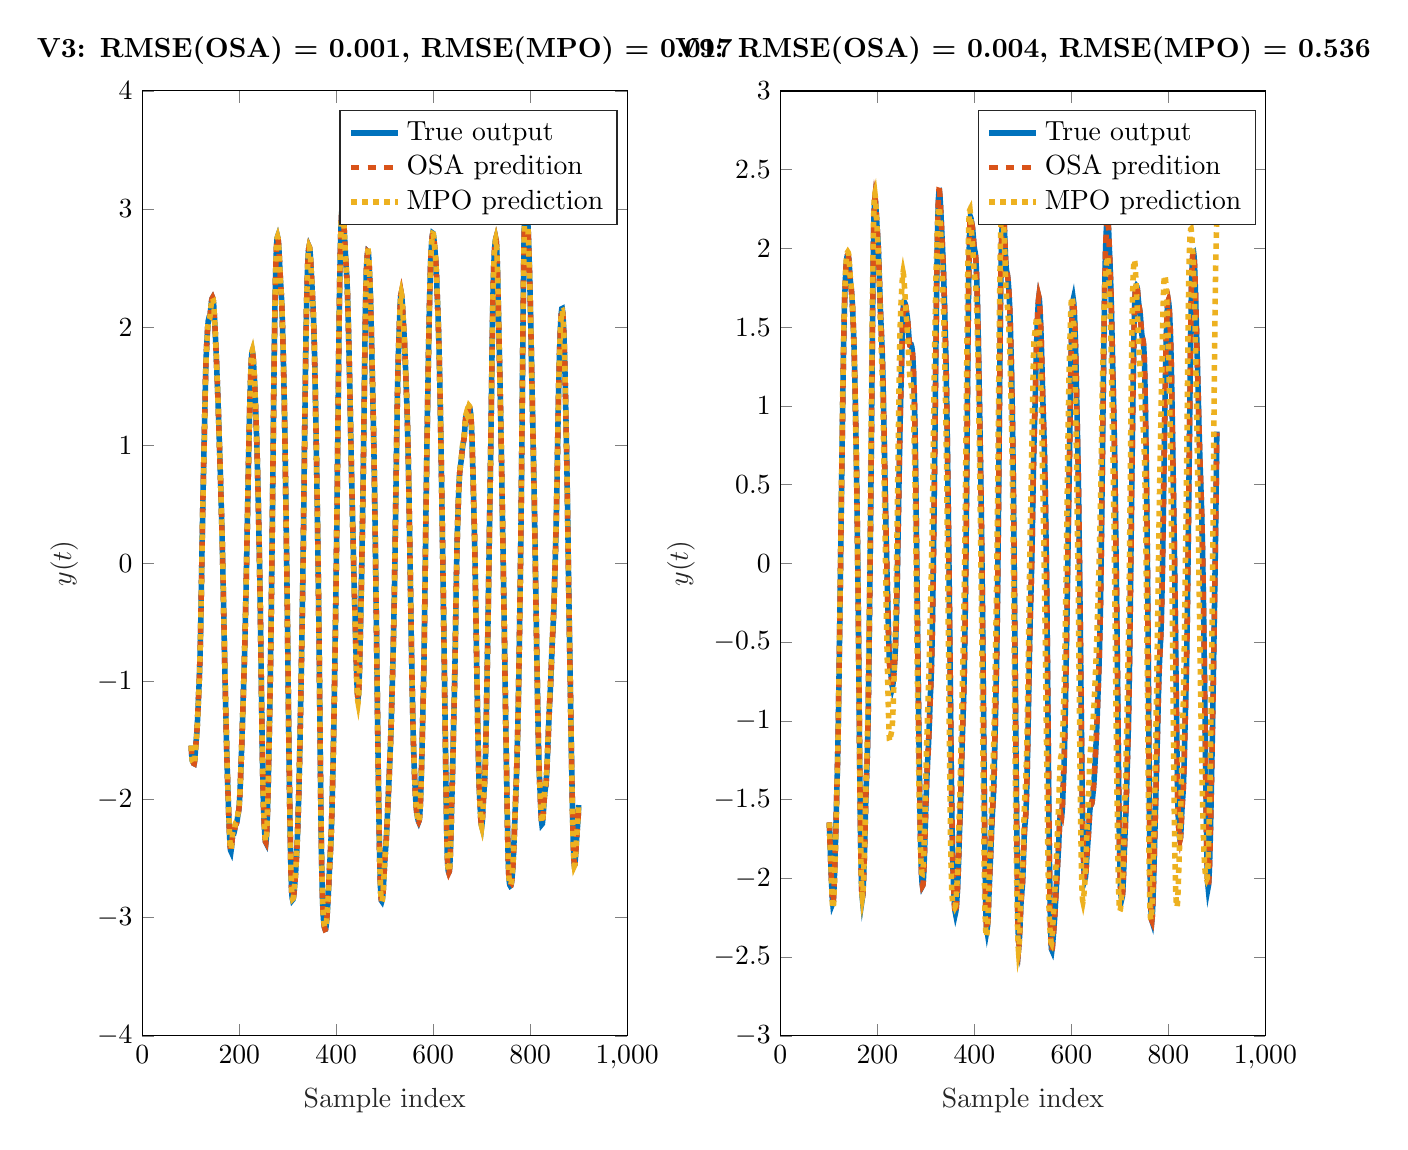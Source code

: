 % This file was created by matlab2tikz.
%
\definecolor{mycolor1}{rgb}{0.0,0.447,0.741}%
\definecolor{mycolor2}{rgb}{0.85,0.325,0.098}%
\definecolor{mycolor3}{rgb}{0.929,0.694,0.125}%
%
\begin{tikzpicture}

\begin{axis}[%
width=6.159cm,
height=12cm,
at={(0cm,0cm)},
scale only axis,
xmin=0,
xmax=1000,
xlabel style={font=\color{white!15!black}},
xlabel={Sample index},
ymin=-4,
ymax=4,
ylabel style={font=\color{white!15!black}},
ylabel={$y(t)$},
axis background/.style={fill=white},
title style={font=\bfseries},
title={V3: RMSE(OSA) = 0.001, RMSE(MPO) = 0.017},
legend style={legend cell align=left, align=left, draw=white!15!black}
]
\addplot [color=mycolor1, line width=2.0pt]
  table[row sep=crcr]{%
101	-1.543\\
102	-1.626\\
103	-1.668\\
104	-1.679\\
105	-1.684\\
106	-1.694\\
107	-1.696\\
108	-1.674\\
109	-1.624\\
110	-1.563\\
111	-1.51\\
112	-1.462\\
113	-1.404\\
114	-1.324\\
117	-1.039\\
118	-0.934\\
119	-0.798\\
120	-0.625\\
121	-0.419\\
122	-0.186\\
123	0.059\\
124	0.3\\
125	0.52\\
126	0.711\\
127	0.891\\
128	1.082\\
129	1.288\\
130	1.489\\
131	1.654\\
132	1.773\\
133	1.856\\
134	1.932\\
135	2.002\\
136	2.053\\
137	2.07\\
138	2.068\\
139	2.075\\
140	2.104\\
142	2.194\\
143	2.224\\
144	2.242\\
145	2.249\\
146	2.239\\
147	2.205\\
148	2.146\\
149	2.073\\
150	1.995\\
151	1.912\\
152	1.819\\
153	1.718\\
156	1.399\\
157	1.28\\
158	1.152\\
161	0.759\\
162	0.622\\
163	0.476\\
164	0.323\\
165	0.163\\
166	-0.013\\
167	-0.209\\
169	-0.631\\
170	-0.832\\
171	-1.022\\
172	-1.208\\
173	-1.389\\
174	-1.56\\
175	-1.714\\
176	-1.847\\
177	-1.97\\
178	-2.088\\
179	-2.201\\
180	-2.302\\
181	-2.381\\
182	-2.429\\
183	-2.438\\
184	-2.408\\
185	-2.356\\
186	-2.308\\
187	-2.284\\
189	-2.284\\
190	-2.269\\
191	-2.241\\
192	-2.217\\
193	-2.207\\
194	-2.203\\
195	-2.191\\
196	-2.168\\
197	-2.139\\
199	-2.089\\
200	-2.048\\
201	-1.98\\
202	-1.887\\
203	-1.782\\
204	-1.672\\
205	-1.556\\
206	-1.43\\
210	-0.904\\
211	-0.759\\
212	-0.595\\
213	-0.412\\
214	-0.217\\
215	-0.016\\
216	0.192\\
217	0.406\\
219	0.841\\
220	1.044\\
221	1.224\\
222	1.381\\
223	1.516\\
224	1.634\\
225	1.726\\
226	1.781\\
227	1.794\\
228	1.771\\
229	1.722\\
230	1.661\\
231	1.589\\
232	1.499\\
233	1.395\\
234	1.282\\
235	1.166\\
236	1.044\\
237	0.904\\
238	0.743\\
239	0.566\\
240	0.378\\
241	0.177\\
242	-0.043\\
243	-0.289\\
244	-0.563\\
245	-0.858\\
246	-1.16\\
247	-1.449\\
248	-1.703\\
249	-1.908\\
250	-2.062\\
251	-2.169\\
252	-2.249\\
253	-2.314\\
254	-2.356\\
255	-2.364\\
256	-2.324\\
257	-2.245\\
258	-2.134\\
259	-1.99\\
260	-1.819\\
261	-1.628\\
262	-1.423\\
263	-1.207\\
264	-0.974\\
265	-0.711\\
266	-0.413\\
267	-0.085\\
268	0.267\\
269	0.636\\
270	1.014\\
271	1.385\\
272	1.727\\
273	2.021\\
274	2.264\\
275	2.454\\
276	2.597\\
277	2.698\\
278	2.754\\
279	2.766\\
280	2.749\\
281	2.705\\
282	2.641\\
283	2.56\\
284	2.474\\
285	2.397\\
286	2.33\\
287	2.258\\
288	2.161\\
289	2.034\\
290	1.885\\
291	1.724\\
292	1.55\\
293	1.342\\
294	1.1\\
295	0.828\\
296	0.545\\
297	0.258\\
298	-0.04\\
299	-0.362\\
300	-0.713\\
301	-1.073\\
302	-1.418\\
303	-1.733\\
304	-2.019\\
305	-2.278\\
306	-2.498\\
307	-2.664\\
308	-2.773\\
309	-2.829\\
310	-2.849\\
311	-2.844\\
312	-2.822\\
313	-2.787\\
314	-2.741\\
315	-2.688\\
316	-2.631\\
317	-2.567\\
318	-2.494\\
319	-2.408\\
320	-2.309\\
321	-2.194\\
322	-2.062\\
323	-1.91\\
324	-1.737\\
325	-1.543\\
326	-1.337\\
327	-1.123\\
328	-0.902\\
329	-0.67\\
330	-0.423\\
331	-0.154\\
332	0.14\\
333	0.46\\
335	1.139\\
336	1.463\\
337	1.757\\
338	2.008\\
339	2.217\\
340	2.386\\
341	2.514\\
342	2.606\\
343	2.661\\
344	2.682\\
345	2.672\\
346	2.637\\
347	2.581\\
348	2.509\\
350	2.345\\
352	2.179\\
353	2.084\\
354	1.963\\
355	1.81\\
356	1.626\\
357	1.417\\
358	1.191\\
359	0.953\\
360	0.705\\
361	0.443\\
362	0.165\\
363	-0.134\\
364	-0.461\\
365	-0.82\\
366	-1.207\\
367	-1.605\\
368	-1.984\\
369	-2.306\\
370	-2.558\\
371	-2.747\\
372	-2.884\\
373	-2.975\\
374	-3.032\\
375	-3.067\\
376	-3.087\\
377	-3.098\\
378	-3.097\\
379	-3.077\\
380	-3.039\\
381	-2.987\\
382	-2.926\\
383	-2.855\\
384	-2.772\\
386	-2.592\\
387	-2.513\\
388	-2.441\\
389	-2.358\\
390	-2.244\\
391	-2.103\\
392	-1.942\\
393	-1.768\\
394	-1.58\\
395	-1.369\\
396	-1.133\\
397	-0.879\\
398	-0.615\\
399	-0.342\\
400	-0.052\\
401	0.264\\
402	0.612\\
403	0.984\\
404	1.364\\
405	1.735\\
406	2.072\\
407	2.357\\
408	2.583\\
409	2.749\\
410	2.873\\
411	2.961\\
412	3.008\\
413	3.015\\
414	2.984\\
415	2.928\\
416	2.857\\
418	2.696\\
419	2.616\\
420	2.545\\
421	2.48\\
422	2.407\\
423	2.309\\
424	2.177\\
425	2.019\\
426	1.846\\
427	1.666\\
428	1.477\\
429	1.275\\
430	1.065\\
431	0.859\\
432	0.666\\
433	0.487\\
435	0.144\\
436	-0.023\\
437	-0.183\\
440	-0.64\\
441	-0.796\\
442	-0.939\\
443	-1.05\\
444	-1.118\\
445	-1.14\\
446	-1.109\\
447	-1.02\\
448	-0.884\\
449	-0.717\\
450	-0.534\\
451	-0.344\\
452	-0.144\\
453	0.074\\
454	0.315\\
455	0.576\\
456	0.859\\
457	1.165\\
459	1.807\\
460	2.093\\
461	2.314\\
462	2.462\\
463	2.553\\
464	2.61\\
465	2.64\\
466	2.636\\
467	2.592\\
468	2.515\\
469	2.422\\
470	2.315\\
471	2.189\\
472	2.035\\
473	1.856\\
474	1.666\\
476	1.296\\
477	1.101\\
478	0.874\\
479	0.617\\
480	0.338\\
481	0.047\\
482	-0.256\\
483	-0.575\\
485	-1.25\\
486	-1.575\\
487	-1.873\\
488	-2.144\\
489	-2.383\\
490	-2.579\\
491	-2.724\\
492	-2.812\\
493	-2.854\\
494	-2.86\\
495	-2.845\\
496	-2.813\\
497	-2.759\\
498	-2.684\\
499	-2.599\\
500	-2.522\\
501	-2.46\\
502	-2.408\\
503	-2.349\\
504	-2.275\\
505	-2.186\\
509	-1.819\\
511	-1.618\\
512	-1.512\\
513	-1.394\\
514	-1.256\\
515	-1.106\\
517	-0.798\\
518	-0.634\\
519	-0.443\\
520	-0.216\\
521	0.043\\
522	0.318\\
524	0.874\\
525	1.142\\
526	1.385\\
527	1.587\\
528	1.747\\
529	1.877\\
530	1.996\\
531	2.109\\
532	2.206\\
533	2.269\\
534	2.285\\
535	2.263\\
536	2.214\\
537	2.146\\
540	1.927\\
541	1.843\\
542	1.747\\
543	1.64\\
545	1.415\\
546	1.296\\
547	1.154\\
548	0.983\\
549	0.783\\
550	0.56\\
551	0.32\\
552	0.067\\
554	-0.45\\
555	-0.695\\
556	-0.923\\
557	-1.132\\
558	-1.324\\
559	-1.493\\
560	-1.633\\
561	-1.746\\
562	-1.846\\
563	-1.934\\
564	-2.01\\
565	-2.07\\
566	-2.109\\
567	-2.135\\
568	-2.158\\
569	-2.177\\
570	-2.187\\
571	-2.176\\
572	-2.14\\
573	-2.077\\
574	-1.985\\
575	-1.858\\
576	-1.706\\
579	-1.207\\
580	-1.02\\
581	-0.793\\
582	-0.514\\
583	-0.198\\
584	0.124\\
585	0.429\\
586	0.715\\
587	0.985\\
588	1.248\\
589	1.499\\
590	1.733\\
591	1.948\\
592	2.146\\
593	2.323\\
594	2.474\\
595	2.588\\
596	2.671\\
597	2.73\\
598	2.772\\
599	2.796\\
600	2.793\\
601	2.764\\
604	2.63\\
605	2.578\\
606	2.506\\
607	2.409\\
609	2.191\\
610	2.08\\
611	1.956\\
612	1.807\\
613	1.632\\
614	1.436\\
615	1.222\\
616	0.991\\
617	0.744\\
618	0.483\\
619	0.213\\
620	-0.061\\
621	-0.339\\
622	-0.624\\
623	-0.914\\
625	-1.506\\
626	-1.802\\
627	-2.083\\
628	-2.313\\
629	-2.473\\
630	-2.565\\
631	-2.604\\
632	-2.616\\
633	-2.609\\
634	-2.57\\
635	-2.485\\
636	-2.36\\
637	-2.212\\
638	-2.058\\
639	-1.898\\
640	-1.729\\
643	-1.199\\
644	-1.015\\
645	-0.804\\
646	-0.562\\
647	-0.308\\
648	-0.071\\
649	0.13\\
650	0.289\\
651	0.427\\
652	0.55\\
653	0.656\\
654	0.737\\
655	0.788\\
656	0.822\\
657	0.85\\
658	0.884\\
660	0.967\\
661	1.0\\
663	1.044\\
664	1.078\\
665	1.131\\
666	1.191\\
667	1.236\\
668	1.251\\
670	1.236\\
671	1.246\\
673	1.308\\
674	1.323\\
675	1.319\\
676	1.301\\
677	1.273\\
678	1.225\\
679	1.148\\
680	1.034\\
681	0.893\\
683	0.588\\
684	0.43\\
685	0.253\\
686	0.047\\
687	-0.189\\
689	-0.701\\
690	-0.95\\
691	-1.187\\
692	-1.413\\
693	-1.616\\
694	-1.784\\
695	-1.913\\
696	-2.008\\
697	-2.087\\
698	-2.157\\
699	-2.209\\
700	-2.224\\
701	-2.19\\
702	-2.117\\
703	-2.037\\
704	-1.966\\
705	-1.907\\
706	-1.84\\
707	-1.743\\
708	-1.597\\
709	-1.409\\
710	-1.194\\
711	-0.966\\
712	-0.729\\
713	-0.481\\
714	-0.222\\
716	0.311\\
718	0.824\\
719	1.094\\
720	1.391\\
721	1.706\\
722	2.003\\
723	2.246\\
724	2.426\\
725	2.543\\
726	2.628\\
727	2.691\\
728	2.734\\
729	2.749\\
730	2.728\\
731	2.66\\
732	2.553\\
733	2.402\\
734	2.222\\
738	1.458\\
739	1.26\\
740	1.044\\
741	0.811\\
743	0.323\\
745	-0.158\\
746	-0.413\\
747	-0.682\\
748	-0.956\\
749	-1.222\\
750	-1.475\\
752	-1.966\\
753	-2.203\\
754	-2.41\\
755	-2.567\\
756	-2.657\\
757	-2.704\\
758	-2.724\\
759	-2.731\\
760	-2.728\\
761	-2.712\\
762	-2.681\\
763	-2.638\\
764	-2.582\\
765	-2.508\\
766	-2.417\\
767	-2.313\\
771	-1.874\\
772	-1.752\\
773	-1.617\\
774	-1.461\\
775	-1.276\\
776	-1.06\\
777	-0.815\\
778	-0.554\\
779	-0.278\\
780	0.016\\
781	0.344\\
782	0.724\\
783	1.141\\
784	1.575\\
785	1.991\\
786	2.362\\
787	2.671\\
788	2.91\\
789	3.056\\
790	3.123\\
791	3.127\\
792	3.095\\
793	3.041\\
794	2.976\\
795	2.894\\
796	2.795\\
797	2.679\\
798	2.547\\
799	2.395\\
800	2.226\\
801	2.041\\
802	1.843\\
804	1.429\\
805	1.221\\
806	1.017\\
807	0.818\\
808	0.612\\
809	0.388\\
810	0.144\\
812	-0.375\\
813	-0.628\\
814	-0.873\\
815	-1.112\\
816	-1.341\\
817	-1.54\\
818	-1.691\\
819	-1.806\\
822	-2.098\\
823	-2.172\\
824	-2.209\\
825	-2.204\\
826	-2.168\\
827	-2.112\\
828	-2.048\\
829	-1.987\\
830	-1.941\\
831	-1.911\\
832	-1.885\\
833	-1.844\\
834	-1.776\\
835	-1.685\\
837	-1.481\\
839	-1.279\\
840	-1.186\\
842	-1.022\\
843	-0.93\\
845	-0.715\\
846	-0.621\\
847	-0.543\\
848	-0.461\\
849	-0.349\\
850	-0.21\\
851	-0.058\\
853	0.239\\
854	0.414\\
855	0.629\\
857	1.128\\
858	1.36\\
859	1.557\\
860	1.725\\
861	1.862\\
862	1.972\\
863	2.057\\
864	2.119\\
865	2.156\\
866	2.158\\
867	2.127\\
868	2.067\\
869	1.985\\
870	1.874\\
871	1.734\\
872	1.559\\
873	1.361\\
874	1.155\\
875	0.944\\
876	0.717\\
877	0.458\\
879	-0.111\\
880	-0.378\\
881	-0.625\\
882	-0.867\\
883	-1.116\\
884	-1.369\\
885	-1.615\\
886	-1.846\\
887	-2.06\\
888	-2.251\\
889	-2.404\\
890	-2.505\\
891	-2.55\\
892	-2.546\\
893	-2.507\\
894	-2.447\\
896	-2.312\\
898	-2.199\\
899	-2.132\\
900	-2.046\\
};
\addlegendentry{True output}

\addplot [color=mycolor2, dashed, line width=2.0pt]
  table[row sep=crcr]{%
101	-1.545\\
102	-1.625\\
103	-1.667\\
104	-1.68\\
105	-1.685\\
106	-1.694\\
107	-1.696\\
108	-1.673\\
109	-1.624\\
110	-1.564\\
111	-1.51\\
112	-1.461\\
113	-1.403\\
114	-1.324\\
117	-1.04\\
118	-0.933\\
119	-0.799\\
120	-0.625\\
121	-0.418\\
122	-0.188\\
123	0.06\\
124	0.301\\
125	0.519\\
126	0.711\\
127	0.89\\
128	1.081\\
129	1.288\\
130	1.489\\
131	1.653\\
132	1.771\\
133	1.859\\
134	1.933\\
135	2.002\\
136	2.051\\
137	2.069\\
138	2.068\\
139	2.074\\
140	2.104\\
142	2.193\\
143	2.225\\
144	2.243\\
145	2.25\\
146	2.239\\
147	2.204\\
148	2.146\\
149	2.073\\
150	1.995\\
151	1.912\\
152	1.819\\
154	1.613\\
155	1.507\\
156	1.398\\
157	1.28\\
159	1.02\\
161	0.76\\
162	0.621\\
163	0.476\\
164	0.324\\
165	0.164\\
166	-0.012\\
167	-0.209\\
169	-0.629\\
170	-0.831\\
171	-1.022\\
172	-1.208\\
173	-1.39\\
174	-1.56\\
175	-1.712\\
176	-1.848\\
177	-1.97\\
178	-2.088\\
179	-2.201\\
180	-2.301\\
181	-2.381\\
182	-2.429\\
183	-2.438\\
184	-2.408\\
185	-2.355\\
186	-2.308\\
187	-2.285\\
189	-2.283\\
190	-2.269\\
191	-2.241\\
192	-2.217\\
193	-2.207\\
194	-2.204\\
195	-2.191\\
198	-2.115\\
199	-2.09\\
200	-2.048\\
201	-1.979\\
202	-1.888\\
203	-1.783\\
204	-1.672\\
205	-1.555\\
206	-1.43\\
208	-1.165\\
209	-1.036\\
210	-0.903\\
211	-0.758\\
212	-0.595\\
213	-0.413\\
214	-0.217\\
215	-0.016\\
216	0.191\\
217	0.406\\
219	0.842\\
220	1.045\\
221	1.224\\
222	1.381\\
223	1.517\\
224	1.634\\
225	1.726\\
226	1.781\\
227	1.793\\
228	1.77\\
229	1.724\\
230	1.662\\
231	1.588\\
232	1.499\\
233	1.394\\
235	1.167\\
236	1.043\\
237	0.904\\
238	0.743\\
239	0.566\\
240	0.378\\
241	0.179\\
242	-0.042\\
243	-0.289\\
244	-0.563\\
245	-0.857\\
246	-1.158\\
247	-1.45\\
248	-1.705\\
249	-1.908\\
250	-2.059\\
251	-2.17\\
252	-2.252\\
253	-2.314\\
254	-2.355\\
255	-2.362\\
256	-2.327\\
257	-2.246\\
258	-2.132\\
259	-1.991\\
260	-1.819\\
261	-1.626\\
262	-1.422\\
263	-1.207\\
264	-0.974\\
265	-0.711\\
266	-0.413\\
267	-0.085\\
268	0.267\\
269	0.636\\
270	1.014\\
271	1.385\\
272	1.726\\
273	2.02\\
274	2.261\\
275	2.456\\
276	2.601\\
277	2.696\\
278	2.752\\
279	2.768\\
280	2.748\\
281	2.707\\
282	2.64\\
283	2.559\\
284	2.473\\
285	2.397\\
286	2.331\\
287	2.258\\
288	2.162\\
289	2.034\\
290	1.885\\
291	1.726\\
292	1.548\\
293	1.344\\
294	1.098\\
295	0.827\\
296	0.546\\
297	0.26\\
298	-0.04\\
299	-0.364\\
300	-0.712\\
301	-1.071\\
302	-1.416\\
303	-1.734\\
304	-2.02\\
305	-2.277\\
306	-2.499\\
307	-2.667\\
308	-2.773\\
309	-2.828\\
310	-2.848\\
311	-2.844\\
312	-2.822\\
313	-2.786\\
314	-2.741\\
315	-2.689\\
316	-2.631\\
317	-2.567\\
318	-2.494\\
319	-2.409\\
320	-2.309\\
321	-2.194\\
322	-2.062\\
323	-1.91\\
324	-1.736\\
325	-1.544\\
326	-1.336\\
327	-1.122\\
328	-0.902\\
329	-0.671\\
330	-0.422\\
331	-0.155\\
332	0.14\\
333	0.46\\
334	0.797\\
335	1.139\\
336	1.464\\
337	1.757\\
338	2.01\\
339	2.218\\
340	2.386\\
341	2.516\\
342	2.605\\
343	2.66\\
344	2.681\\
345	2.672\\
346	2.637\\
347	2.581\\
348	2.509\\
350	2.346\\
352	2.179\\
353	2.083\\
354	1.965\\
355	1.811\\
356	1.625\\
357	1.415\\
358	1.19\\
359	0.953\\
360	0.705\\
361	0.443\\
362	0.166\\
363	-0.133\\
364	-0.46\\
365	-0.82\\
366	-1.208\\
367	-1.604\\
368	-1.979\\
369	-2.305\\
370	-2.561\\
371	-2.747\\
372	-2.882\\
373	-2.976\\
374	-3.033\\
375	-3.065\\
376	-3.087\\
377	-3.099\\
378	-3.097\\
379	-3.077\\
380	-3.039\\
381	-2.987\\
382	-2.927\\
383	-2.856\\
384	-2.772\\
385	-2.681\\
386	-2.592\\
387	-2.515\\
388	-2.442\\
389	-2.357\\
390	-2.246\\
391	-2.103\\
392	-1.942\\
393	-1.769\\
394	-1.579\\
395	-1.368\\
396	-1.132\\
397	-0.878\\
398	-0.615\\
399	-0.342\\
400	-0.051\\
401	0.265\\
402	0.61\\
403	0.982\\
404	1.364\\
405	1.735\\
406	2.073\\
407	2.356\\
408	2.58\\
409	2.75\\
410	2.873\\
411	2.959\\
412	3.009\\
413	3.014\\
414	2.984\\
415	2.928\\
416	2.857\\
417	2.778\\
418	2.696\\
419	2.616\\
420	2.546\\
421	2.481\\
422	2.408\\
423	2.31\\
424	2.178\\
425	2.018\\
426	1.846\\
427	1.666\\
428	1.476\\
429	1.275\\
430	1.064\\
431	0.858\\
432	0.667\\
433	0.488\\
435	0.144\\
436	-0.023\\
437	-0.182\\
440	-0.641\\
441	-0.796\\
442	-0.938\\
443	-1.052\\
444	-1.12\\
445	-1.139\\
446	-1.108\\
447	-1.024\\
448	-0.884\\
449	-0.715\\
450	-0.533\\
451	-0.343\\
452	-0.143\\
453	0.075\\
454	0.314\\
455	0.576\\
456	0.857\\
457	1.163\\
458	1.488\\
459	1.809\\
460	2.091\\
461	2.311\\
462	2.463\\
463	2.557\\
464	2.611\\
465	2.639\\
466	2.635\\
467	2.591\\
468	2.516\\
469	2.422\\
470	2.316\\
471	2.188\\
472	2.033\\
473	1.854\\
475	1.48\\
476	1.296\\
477	1.099\\
478	0.875\\
479	0.617\\
480	0.338\\
481	0.047\\
482	-0.255\\
483	-0.575\\
484	-0.91\\
485	-1.25\\
486	-1.575\\
487	-1.874\\
488	-2.143\\
489	-2.382\\
490	-2.582\\
491	-2.725\\
492	-2.812\\
493	-2.851\\
494	-2.861\\
495	-2.846\\
496	-2.813\\
497	-2.758\\
498	-2.683\\
499	-2.599\\
500	-2.522\\
501	-2.461\\
502	-2.408\\
503	-2.35\\
504	-2.275\\
505	-2.187\\
507	-2.005\\
508	-1.914\\
509	-1.819\\
511	-1.618\\
512	-1.512\\
513	-1.394\\
514	-1.257\\
517	-0.798\\
518	-0.636\\
519	-0.443\\
520	-0.214\\
521	0.041\\
522	0.317\\
524	0.875\\
525	1.144\\
526	1.386\\
527	1.586\\
528	1.746\\
529	1.879\\
530	1.997\\
531	2.109\\
532	2.206\\
533	2.268\\
534	2.288\\
535	2.263\\
536	2.212\\
537	2.147\\
540	1.927\\
541	1.844\\
542	1.747\\
543	1.639\\
545	1.415\\
546	1.295\\
547	1.156\\
548	0.983\\
549	0.782\\
550	0.56\\
551	0.321\\
552	0.067\\
553	-0.193\\
554	-0.45\\
555	-0.695\\
556	-0.922\\
557	-1.133\\
558	-1.323\\
559	-1.492\\
560	-1.632\\
561	-1.747\\
562	-1.844\\
563	-1.936\\
564	-2.011\\
565	-2.069\\
566	-2.109\\
567	-2.135\\
569	-2.178\\
570	-2.186\\
571	-2.176\\
572	-2.141\\
573	-2.078\\
574	-1.985\\
575	-1.859\\
576	-1.704\\
579	-1.207\\
580	-1.023\\
581	-0.791\\
582	-0.514\\
583	-0.199\\
584	0.123\\
585	0.43\\
586	0.714\\
587	0.987\\
588	1.248\\
589	1.499\\
590	1.733\\
591	1.947\\
592	2.145\\
593	2.323\\
594	2.473\\
595	2.589\\
596	2.67\\
597	2.73\\
598	2.772\\
599	2.795\\
600	2.793\\
601	2.764\\
604	2.63\\
605	2.579\\
606	2.505\\
607	2.41\\
610	2.08\\
611	1.957\\
612	1.807\\
613	1.631\\
614	1.435\\
615	1.222\\
616	0.992\\
617	0.744\\
618	0.482\\
619	0.214\\
620	-0.059\\
621	-0.339\\
622	-0.624\\
623	-0.913\\
624	-1.207\\
626	-1.802\\
627	-2.082\\
628	-2.317\\
629	-2.475\\
630	-2.562\\
631	-2.605\\
632	-2.618\\
633	-2.609\\
634	-2.569\\
635	-2.485\\
636	-2.36\\
637	-2.213\\
638	-2.057\\
639	-1.898\\
640	-1.728\\
642	-1.376\\
643	-1.201\\
644	-1.015\\
645	-0.803\\
646	-0.561\\
647	-0.307\\
648	-0.071\\
649	0.128\\
650	0.293\\
651	0.428\\
652	0.551\\
653	0.656\\
654	0.736\\
655	0.789\\
658	0.884\\
660	0.967\\
661	1.0\\
663	1.043\\
664	1.078\\
665	1.131\\
666	1.191\\
667	1.235\\
668	1.252\\
670	1.236\\
671	1.247\\
673	1.307\\
674	1.323\\
675	1.32\\
676	1.302\\
677	1.273\\
678	1.226\\
679	1.147\\
680	1.034\\
681	0.893\\
683	0.588\\
684	0.431\\
685	0.254\\
686	0.047\\
687	-0.19\\
688	-0.442\\
689	-0.701\\
690	-0.95\\
691	-1.189\\
692	-1.413\\
693	-1.617\\
694	-1.784\\
695	-1.911\\
696	-2.009\\
697	-2.089\\
698	-2.16\\
699	-2.21\\
700	-2.222\\
701	-2.189\\
702	-2.118\\
703	-2.035\\
704	-1.966\\
705	-1.907\\
706	-1.841\\
707	-1.741\\
708	-1.599\\
709	-1.41\\
710	-1.192\\
711	-0.964\\
712	-0.729\\
713	-0.482\\
714	-0.221\\
716	0.311\\
718	0.823\\
719	1.094\\
720	1.391\\
721	1.705\\
722	2.002\\
723	2.247\\
724	2.424\\
725	2.547\\
726	2.628\\
727	2.69\\
728	2.733\\
729	2.748\\
730	2.727\\
731	2.664\\
732	2.551\\
733	2.403\\
734	2.222\\
735	2.026\\
736	1.836\\
738	1.459\\
739	1.26\\
740	1.044\\
741	0.81\\
745	-0.158\\
746	-0.412\\
747	-0.682\\
748	-0.956\\
749	-1.222\\
750	-1.474\\
752	-1.965\\
753	-2.203\\
754	-2.411\\
755	-2.564\\
756	-2.661\\
757	-2.704\\
758	-2.723\\
759	-2.731\\
760	-2.728\\
761	-2.712\\
762	-2.681\\
763	-2.638\\
764	-2.582\\
765	-2.509\\
766	-2.417\\
767	-2.313\\
770	-1.988\\
771	-1.875\\
772	-1.752\\
773	-1.617\\
774	-1.463\\
775	-1.277\\
776	-1.058\\
777	-0.814\\
778	-0.553\\
779	-0.281\\
780	0.014\\
781	0.345\\
782	0.721\\
783	1.142\\
784	1.573\\
785	1.99\\
786	2.364\\
787	2.672\\
788	2.903\\
789	3.057\\
790	3.124\\
791	3.128\\
792	3.094\\
793	3.042\\
794	2.975\\
795	2.894\\
796	2.796\\
797	2.68\\
798	2.547\\
799	2.397\\
800	2.226\\
801	2.04\\
802	1.843\\
803	1.638\\
805	1.22\\
806	1.018\\
807	0.819\\
808	0.613\\
809	0.389\\
810	0.143\\
812	-0.375\\
813	-0.627\\
814	-0.873\\
815	-1.114\\
816	-1.34\\
817	-1.537\\
818	-1.693\\
819	-1.805\\
822	-2.097\\
823	-2.172\\
824	-2.209\\
825	-2.205\\
826	-2.167\\
827	-2.111\\
828	-2.047\\
829	-1.986\\
830	-1.941\\
831	-1.912\\
832	-1.886\\
833	-1.843\\
834	-1.776\\
835	-1.686\\
839	-1.278\\
840	-1.187\\
842	-1.022\\
843	-0.929\\
845	-0.714\\
846	-0.622\\
847	-0.544\\
848	-0.46\\
849	-0.35\\
850	-0.209\\
853	0.239\\
854	0.414\\
855	0.629\\
856	0.876\\
857	1.129\\
858	1.359\\
859	1.56\\
860	1.725\\
861	1.862\\
862	1.972\\
863	2.057\\
864	2.12\\
865	2.156\\
866	2.159\\
867	2.126\\
868	2.066\\
869	1.983\\
870	1.877\\
871	1.733\\
872	1.558\\
873	1.361\\
874	1.155\\
875	0.943\\
876	0.715\\
877	0.458\\
879	-0.111\\
880	-0.377\\
881	-0.624\\
882	-0.867\\
883	-1.116\\
884	-1.369\\
885	-1.614\\
886	-1.845\\
887	-2.06\\
888	-2.252\\
889	-2.405\\
890	-2.505\\
891	-2.549\\
892	-2.546\\
893	-2.506\\
894	-2.445\\
895	-2.377\\
896	-2.312\\
898	-2.199\\
899	-2.132\\
900	-2.047\\
};
\addlegendentry{OSA predition}

\addplot [color=mycolor3, dotted, line width=2.0pt]
  table[row sep=crcr]{%
101	-1.543\\
102	-1.626\\
103	-1.668\\
104	-1.68\\
105	-1.686\\
106	-1.697\\
107	-1.7\\
108	-1.677\\
109	-1.627\\
110	-1.567\\
111	-1.515\\
112	-1.467\\
113	-1.409\\
114	-1.33\\
117	-1.046\\
118	-0.941\\
119	-0.806\\
120	-0.635\\
121	-0.43\\
122	-0.199\\
123	0.044\\
124	0.284\\
125	0.503\\
126	0.694\\
127	0.872\\
128	1.062\\
129	1.269\\
130	1.471\\
131	1.637\\
132	1.755\\
133	1.843\\
134	1.922\\
135	1.995\\
136	2.047\\
137	2.065\\
138	2.065\\
139	2.071\\
140	2.101\\
142	2.19\\
143	2.221\\
144	2.24\\
145	2.248\\
146	2.24\\
147	2.206\\
148	2.147\\
149	2.075\\
150	1.998\\
151	1.915\\
152	1.822\\
153	1.72\\
155	1.51\\
156	1.401\\
157	1.282\\
158	1.153\\
161	0.76\\
162	0.622\\
163	0.475\\
164	0.322\\
165	0.162\\
166	-0.013\\
167	-0.207\\
169	-0.626\\
170	-0.825\\
171	-1.013\\
172	-1.197\\
173	-1.378\\
174	-1.549\\
175	-1.7\\
176	-1.833\\
177	-1.956\\
178	-2.075\\
179	-2.187\\
180	-2.288\\
181	-2.367\\
182	-2.416\\
183	-2.425\\
184	-2.396\\
185	-2.344\\
186	-2.296\\
187	-2.272\\
189	-2.271\\
190	-2.256\\
191	-2.228\\
192	-2.204\\
193	-2.194\\
194	-2.191\\
195	-2.179\\
196	-2.155\\
197	-2.127\\
199	-2.081\\
200	-2.042\\
201	-1.975\\
202	-1.884\\
203	-1.781\\
204	-1.672\\
205	-1.556\\
206	-1.431\\
210	-0.904\\
211	-0.759\\
212	-0.594\\
213	-0.41\\
214	-0.215\\
215	-0.013\\
216	0.195\\
217	0.409\\
219	0.847\\
220	1.051\\
221	1.232\\
222	1.389\\
223	1.526\\
224	1.644\\
225	1.737\\
226	1.792\\
227	1.805\\
228	1.78\\
229	1.732\\
230	1.672\\
231	1.599\\
232	1.51\\
233	1.404\\
235	1.175\\
236	1.052\\
237	0.912\\
238	0.751\\
239	0.572\\
240	0.384\\
241	0.185\\
242	-0.033\\
243	-0.278\\
244	-0.55\\
245	-0.842\\
246	-1.141\\
247	-1.428\\
248	-1.684\\
249	-1.89\\
250	-2.043\\
251	-2.152\\
252	-2.236\\
253	-2.303\\
254	-2.347\\
255	-2.354\\
256	-2.317\\
257	-2.24\\
258	-2.127\\
259	-1.985\\
260	-1.815\\
261	-1.623\\
262	-1.417\\
263	-1.2\\
264	-0.965\\
265	-0.701\\
266	-0.402\\
267	-0.073\\
268	0.279\\
269	0.648\\
270	1.026\\
271	1.397\\
272	1.738\\
273	2.029\\
274	2.267\\
275	2.456\\
276	2.601\\
277	2.701\\
278	2.754\\
279	2.766\\
280	2.748\\
281	2.704\\
282	2.639\\
283	2.556\\
284	2.469\\
285	2.392\\
286	2.325\\
287	2.253\\
288	2.156\\
289	2.029\\
290	1.881\\
291	1.721\\
292	1.546\\
293	1.341\\
294	1.099\\
295	0.827\\
297	0.258\\
298	-0.039\\
299	-0.361\\
300	-0.71\\
301	-1.068\\
302	-1.409\\
303	-1.722\\
304	-2.007\\
305	-2.265\\
306	-2.485\\
307	-2.654\\
308	-2.764\\
309	-2.821\\
310	-2.841\\
311	-2.837\\
312	-2.815\\
313	-2.78\\
314	-2.734\\
315	-2.682\\
316	-2.625\\
317	-2.561\\
318	-2.489\\
319	-2.404\\
320	-2.305\\
321	-2.192\\
322	-2.061\\
323	-1.91\\
324	-1.737\\
325	-1.545\\
326	-1.338\\
327	-1.123\\
328	-0.901\\
329	-0.669\\
330	-0.422\\
331	-0.154\\
332	0.14\\
333	0.459\\
335	1.134\\
336	1.458\\
337	1.75\\
338	2.003\\
339	2.212\\
340	2.382\\
341	2.512\\
342	2.605\\
343	2.66\\
344	2.681\\
345	2.672\\
346	2.636\\
347	2.579\\
348	2.507\\
351	2.261\\
352	2.177\\
353	2.081\\
354	1.962\\
355	1.811\\
356	1.628\\
357	1.419\\
358	1.193\\
359	0.956\\
360	0.708\\
361	0.447\\
362	0.17\\
363	-0.127\\
364	-0.451\\
365	-0.808\\
366	-1.194\\
367	-1.59\\
368	-1.964\\
369	-2.283\\
370	-2.536\\
371	-2.726\\
372	-2.863\\
373	-2.957\\
374	-3.016\\
375	-3.05\\
376	-3.071\\
377	-3.083\\
378	-3.082\\
379	-3.063\\
380	-3.026\\
381	-2.975\\
382	-2.916\\
383	-2.846\\
384	-2.764\\
386	-2.585\\
387	-2.508\\
388	-2.437\\
389	-2.354\\
390	-2.243\\
391	-2.103\\
392	-1.943\\
393	-1.771\\
394	-1.583\\
395	-1.373\\
396	-1.138\\
397	-0.884\\
398	-0.62\\
399	-0.346\\
400	-0.055\\
401	0.262\\
402	0.609\\
403	0.978\\
404	1.358\\
405	1.728\\
406	2.066\\
407	2.351\\
408	2.575\\
409	2.742\\
410	2.866\\
411	2.952\\
412	3.0\\
413	3.006\\
414	2.975\\
415	2.919\\
416	2.848\\
417	2.769\\
419	2.606\\
420	2.535\\
421	2.471\\
422	2.399\\
423	2.302\\
424	2.172\\
425	2.014\\
426	1.842\\
427	1.663\\
428	1.474\\
429	1.271\\
430	1.059\\
431	0.851\\
432	0.656\\
433	0.475\\
435	0.126\\
436	-0.045\\
437	-0.207\\
440	-0.67\\
441	-0.828\\
442	-0.972\\
443	-1.085\\
444	-1.156\\
445	-1.179\\
446	-1.148\\
447	-1.064\\
448	-0.931\\
449	-0.764\\
450	-0.582\\
451	-0.391\\
452	-0.19\\
453	0.03\\
454	0.272\\
455	0.535\\
456	0.819\\
457	1.125\\
459	1.777\\
460	2.067\\
461	2.292\\
462	2.445\\
463	2.544\\
464	2.608\\
465	2.643\\
466	2.643\\
467	2.601\\
468	2.528\\
469	2.437\\
470	2.333\\
471	2.209\\
472	2.055\\
473	1.875\\
474	1.685\\
476	1.315\\
477	1.119\\
478	0.893\\
479	0.636\\
480	0.356\\
481	0.065\\
482	-0.239\\
483	-0.559\\
485	-1.235\\
486	-1.56\\
487	-1.861\\
488	-2.132\\
489	-2.373\\
490	-2.574\\
491	-2.722\\
492	-2.814\\
493	-2.856\\
494	-2.864\\
495	-2.851\\
496	-2.819\\
497	-2.766\\
498	-2.69\\
499	-2.605\\
500	-2.528\\
501	-2.467\\
502	-2.415\\
503	-2.357\\
504	-2.283\\
505	-2.196\\
509	-1.831\\
511	-1.631\\
512	-1.526\\
513	-1.408\\
514	-1.271\\
515	-1.121\\
517	-0.813\\
518	-0.651\\
519	-0.461\\
520	-0.234\\
521	0.023\\
522	0.295\\
524	0.848\\
525	1.118\\
526	1.363\\
527	1.567\\
528	1.729\\
529	1.862\\
530	1.985\\
531	2.103\\
532	2.203\\
533	2.268\\
534	2.289\\
535	2.27\\
536	2.221\\
537	2.156\\
540	1.939\\
541	1.857\\
542	1.761\\
543	1.654\\
545	1.431\\
546	1.312\\
547	1.172\\
548	1.002\\
549	0.802\\
550	0.58\\
551	0.342\\
552	0.091\\
554	-0.426\\
555	-0.671\\
556	-0.9\\
557	-1.112\\
558	-1.305\\
559	-1.475\\
560	-1.616\\
561	-1.731\\
562	-1.831\\
563	-1.922\\
564	-2.002\\
565	-2.063\\
566	-2.104\\
567	-2.132\\
569	-2.178\\
570	-2.189\\
571	-2.18\\
572	-2.145\\
573	-2.085\\
574	-1.994\\
575	-1.87\\
576	-1.718\\
579	-1.22\\
580	-1.037\\
581	-0.81\\
582	-0.532\\
583	-0.219\\
584	0.101\\
585	0.405\\
586	0.689\\
587	0.96\\
588	1.223\\
589	1.475\\
590	1.71\\
591	1.927\\
592	2.127\\
593	2.307\\
594	2.46\\
595	2.577\\
596	2.662\\
597	2.723\\
598	2.767\\
599	2.792\\
600	2.79\\
601	2.763\\
604	2.63\\
605	2.579\\
606	2.507\\
607	2.412\\
609	2.194\\
610	2.083\\
611	1.96\\
612	1.813\\
613	1.638\\
614	1.442\\
615	1.228\\
616	0.999\\
617	0.752\\
618	0.491\\
619	0.222\\
620	-0.05\\
621	-0.327\\
622	-0.61\\
623	-0.898\\
624	-1.19\\
626	-1.782\\
627	-2.061\\
628	-2.295\\
629	-2.459\\
630	-2.552\\
631	-2.594\\
632	-2.611\\
633	-2.607\\
634	-2.57\\
635	-2.488\\
636	-2.364\\
637	-2.218\\
638	-2.064\\
639	-1.904\\
640	-1.735\\
642	-1.381\\
643	-1.208\\
644	-1.025\\
645	-0.816\\
646	-0.574\\
647	-0.319\\
648	-0.082\\
649	0.118\\
650	0.28\\
651	0.42\\
652	0.546\\
653	0.655\\
654	0.738\\
655	0.792\\
656	0.828\\
657	0.859\\
658	0.896\\
660	0.983\\
661	1.017\\
663	1.062\\
664	1.096\\
665	1.148\\
666	1.208\\
667	1.253\\
668	1.268\\
670	1.251\\
671	1.261\\
673	1.32\\
674	1.334\\
675	1.329\\
676	1.311\\
677	1.283\\
678	1.236\\
679	1.158\\
680	1.044\\
681	0.904\\
683	0.597\\
684	0.439\\
685	0.262\\
686	0.056\\
687	-0.18\\
689	-0.69\\
690	-0.938\\
691	-1.176\\
692	-1.402\\
693	-1.607\\
694	-1.776\\
695	-1.905\\
696	-2.003\\
697	-2.085\\
698	-2.16\\
699	-2.215\\
700	-2.231\\
701	-2.198\\
702	-2.128\\
703	-2.048\\
704	-1.977\\
705	-1.92\\
706	-1.854\\
707	-1.756\\
708	-1.612\\
709	-1.426\\
710	-1.212\\
711	-0.983\\
712	-0.746\\
713	-0.499\\
714	-0.239\\
716	0.295\\
718	0.805\\
719	1.074\\
720	1.372\\
721	1.686\\
722	1.983\\
723	2.229\\
724	2.409\\
725	2.531\\
726	2.619\\
727	2.684\\
728	2.729\\
729	2.746\\
730	2.725\\
731	2.661\\
732	2.554\\
733	2.406\\
734	2.227\\
737	1.646\\
738	1.457\\
739	1.258\\
740	1.041\\
741	0.805\\
743	0.315\\
745	-0.169\\
746	-0.424\\
747	-0.693\\
748	-0.967\\
749	-1.232\\
750	-1.483\\
752	-1.969\\
753	-2.205\\
754	-2.41\\
755	-2.563\\
756	-2.654\\
757	-2.699\\
758	-2.718\\
759	-2.725\\
760	-2.721\\
761	-2.704\\
762	-2.673\\
763	-2.63\\
764	-2.574\\
765	-2.501\\
766	-2.41\\
767	-2.306\\
771	-1.867\\
772	-1.745\\
773	-1.61\\
774	-1.457\\
775	-1.275\\
776	-1.059\\
777	-0.814\\
778	-0.552\\
779	-0.279\\
780	0.012\\
781	0.339\\
782	0.713\\
783	1.127\\
784	1.555\\
785	1.967\\
786	2.337\\
787	2.647\\
788	2.88\\
789	3.028\\
790	3.095\\
791	3.101\\
792	3.069\\
793	3.017\\
794	2.95\\
795	2.869\\
796	2.77\\
797	2.655\\
798	2.523\\
799	2.373\\
800	2.204\\
801	2.018\\
802	1.82\\
803	1.614\\
805	1.193\\
806	0.988\\
807	0.787\\
808	0.581\\
809	0.358\\
810	0.113\\
812	-0.407\\
813	-0.658\\
814	-0.902\\
815	-1.14\\
816	-1.366\\
817	-1.559\\
818	-1.706\\
819	-1.815\\
822	-2.093\\
823	-2.164\\
824	-2.197\\
825	-2.19\\
826	-2.153\\
827	-2.094\\
828	-2.027\\
829	-1.963\\
830	-1.914\\
831	-1.882\\
832	-1.854\\
833	-1.812\\
834	-1.743\\
835	-1.651\\
837	-1.446\\
839	-1.239\\
840	-1.144\\
842	-0.978\\
843	-0.884\\
845	-0.666\\
846	-0.572\\
847	-0.494\\
848	-0.411\\
849	-0.301\\
850	-0.162\\
851	-0.013\\
853	0.276\\
854	0.446\\
855	0.657\\
856	0.898\\
857	1.142\\
858	1.366\\
859	1.559\\
860	1.721\\
861	1.854\\
862	1.959\\
863	2.041\\
864	2.101\\
865	2.136\\
866	2.138\\
867	2.107\\
868	2.046\\
869	1.961\\
870	1.852\\
871	1.71\\
872	1.534\\
873	1.334\\
874	1.126\\
875	0.913\\
876	0.682\\
877	0.418\\
879	-0.16\\
880	-0.43\\
881	-0.678\\
882	-0.921\\
884	-1.42\\
885	-1.662\\
886	-1.888\\
887	-2.095\\
888	-2.28\\
889	-2.428\\
890	-2.523\\
891	-2.562\\
892	-2.553\\
893	-2.51\\
894	-2.445\\
895	-2.372\\
896	-2.302\\
898	-2.183\\
899	-2.114\\
900	-2.026\\
};
\addlegendentry{MPO prediction}

\end{axis}

\begin{axis}[%
width=6.159cm,
height=12cm,
at={(8.104cm,0cm)},
scale only axis,
xmin=0,
xmax=1000,
xlabel style={font=\color{white!15!black}},
xlabel={Sample index},
ymin=-3,
ymax=3,
ylabel style={font=\color{white!15!black}},
ylabel={$y(t)$},
axis background/.style={fill=white},
title style={font=\bfseries},
title={V9: RMSE(OSA) = 0.004, RMSE(MPO) = 0.536},
legend style={legend cell align=left, align=left, draw=white!15!black}
]
\addplot [color=mycolor1, line width=2.0pt]
  table[row sep=crcr]{%
101	-1.646\\
102	-1.745\\
103	-1.826\\
105	-1.981\\
106	-2.058\\
107	-2.124\\
108	-2.158\\
109	-2.15\\
110	-2.104\\
111	-2.033\\
112	-1.944\\
113	-1.843\\
114	-1.731\\
117	-1.382\\
118	-1.251\\
119	-1.095\\
120	-0.907\\
121	-0.699\\
122	-0.482\\
123	-0.259\\
124	-0.03\\
126	0.438\\
127	0.666\\
128	0.888\\
129	1.103\\
130	1.303\\
131	1.475\\
132	1.61\\
133	1.714\\
134	1.795\\
135	1.862\\
136	1.912\\
137	1.942\\
138	1.953\\
139	1.956\\
140	1.952\\
141	1.934\\
142	1.899\\
144	1.808\\
145	1.774\\
146	1.748\\
147	1.717\\
148	1.672\\
149	1.613\\
150	1.544\\
151	1.461\\
152	1.36\\
153	1.241\\
154	1.106\\
155	0.956\\
156	0.788\\
157	0.597\\
158	0.383\\
159	0.146\\
160	-0.119\\
161	-0.415\\
162	-0.742\\
163	-1.08\\
164	-1.397\\
165	-1.66\\
166	-1.861\\
167	-2.008\\
168	-2.094\\
169	-2.127\\
170	-2.106\\
171	-2.048\\
172	-1.971\\
173	-1.881\\
174	-1.775\\
175	-1.652\\
176	-1.525\\
177	-1.415\\
178	-1.329\\
179	-1.248\\
180	-1.139\\
181	-0.975\\
182	-0.765\\
183	-0.524\\
184	-0.273\\
185	-0.014\\
186	0.261\\
187	0.558\\
188	0.877\\
189	1.205\\
190	1.524\\
191	1.809\\
192	2.037\\
193	2.197\\
194	2.288\\
195	2.317\\
196	2.303\\
197	2.262\\
199	2.157\\
201	2.062\\
202	2.001\\
203	1.922\\
204	1.828\\
205	1.729\\
206	1.637\\
207	1.557\\
209	1.417\\
210	1.337\\
211	1.235\\
212	1.108\\
213	0.961\\
217	0.341\\
218	0.188\\
219	0.048\\
220	-0.078\\
221	-0.195\\
222	-0.317\\
223	-0.443\\
224	-0.557\\
225	-0.632\\
226	-0.669\\
227	-0.684\\
228	-0.703\\
230	-0.77\\
231	-0.785\\
232	-0.772\\
233	-0.74\\
234	-0.7\\
235	-0.657\\
236	-0.609\\
237	-0.55\\
238	-0.472\\
239	-0.37\\
240	-0.243\\
241	-0.095\\
242	0.066\\
243	0.234\\
244	0.406\\
245	0.58\\
246	0.749\\
247	0.902\\
248	1.034\\
250	1.274\\
251	1.399\\
252	1.514\\
253	1.598\\
254	1.643\\
255	1.659\\
256	1.658\\
257	1.652\\
258	1.639\\
259	1.621\\
262	1.556\\
263	1.525\\
265	1.439\\
266	1.405\\
267	1.388\\
268	1.385\\
270	1.386\\
271	1.376\\
272	1.353\\
273	1.313\\
274	1.256\\
275	1.181\\
276	1.083\\
277	0.955\\
278	0.783\\
279	0.568\\
280	0.324\\
282	-0.187\\
284	-0.689\\
285	-0.939\\
286	-1.179\\
287	-1.4\\
288	-1.593\\
289	-1.755\\
290	-1.88\\
291	-1.968\\
292	-2.023\\
293	-2.047\\
294	-2.041\\
295	-2.005\\
296	-1.943\\
297	-1.856\\
298	-1.754\\
299	-1.647\\
300	-1.543\\
301	-1.448\\
302	-1.366\\
303	-1.298\\
305	-1.178\\
306	-1.108\\
307	-1.028\\
308	-0.943\\
309	-0.864\\
310	-0.79\\
311	-0.71\\
312	-0.611\\
313	-0.478\\
314	-0.309\\
315	-0.105\\
316	0.122\\
317	0.365\\
318	0.621\\
319	0.889\\
320	1.163\\
321	1.434\\
322	1.687\\
323	1.91\\
324	2.092\\
325	2.23\\
326	2.32\\
327	2.363\\
328	2.364\\
329	2.334\\
330	2.285\\
331	2.224\\
334	2.027\\
335	1.959\\
336	1.883\\
337	1.795\\
338	1.694\\
339	1.585\\
340	1.471\\
341	1.348\\
342	1.207\\
343	1.036\\
344	0.836\\
345	0.617\\
346	0.39\\
347	0.155\\
348	-0.092\\
349	-0.36\\
350	-0.643\\
351	-0.929\\
352	-1.203\\
353	-1.451\\
354	-1.661\\
355	-1.828\\
356	-1.949\\
357	-2.038\\
358	-2.108\\
359	-2.165\\
360	-2.206\\
361	-2.222\\
362	-2.208\\
363	-2.175\\
364	-2.132\\
365	-2.083\\
366	-2.02\\
367	-1.939\\
368	-1.841\\
369	-1.74\\
370	-1.647\\
371	-1.56\\
372	-1.466\\
373	-1.358\\
374	-1.241\\
375	-1.13\\
376	-1.033\\
377	-0.945\\
378	-0.846\\
379	-0.717\\
380	-0.551\\
381	-0.355\\
382	-0.13\\
383	0.135\\
384	0.438\\
385	0.772\\
386	1.115\\
387	1.437\\
388	1.713\\
389	1.933\\
390	2.083\\
391	2.172\\
392	2.2\\
393	2.192\\
395	2.153\\
396	2.135\\
397	2.107\\
399	2.029\\
400	2.001\\
402	1.969\\
403	1.936\\
404	1.878\\
405	1.8\\
406	1.7\\
407	1.582\\
408	1.444\\
409	1.287\\
410	1.119\\
411	0.947\\
412	0.772\\
413	0.589\\
414	0.393\\
415	0.176\\
416	-0.068\\
417	-0.341\\
418	-0.648\\
419	-0.978\\
420	-1.315\\
421	-1.634\\
422	-1.903\\
423	-2.106\\
424	-2.237\\
425	-2.307\\
426	-2.328\\
427	-2.31\\
428	-2.263\\
429	-2.194\\
431	-2.036\\
432	-1.963\\
433	-1.893\\
434	-1.821\\
436	-1.664\\
437	-1.598\\
439	-1.492\\
440	-1.42\\
441	-1.315\\
442	-1.183\\
443	-1.043\\
445	-0.768\\
446	-0.608\\
447	-0.412\\
448	-0.175\\
449	0.104\\
450	0.409\\
451	0.734\\
452	1.069\\
453	1.394\\
454	1.679\\
455	1.898\\
456	2.041\\
457	2.123\\
458	2.161\\
459	2.183\\
460	2.192\\
461	2.177\\
462	2.126\\
463	2.049\\
464	1.965\\
465	1.901\\
466	1.866\\
467	1.85\\
468	1.836\\
469	1.814\\
470	1.782\\
471	1.74\\
472	1.686\\
473	1.616\\
474	1.526\\
475	1.421\\
476	1.302\\
477	1.17\\
478	1.017\\
479	0.834\\
480	0.612\\
481	0.348\\
482	0.046\\
483	-0.28\\
484	-0.611\\
485	-0.933\\
486	-1.246\\
487	-1.554\\
488	-1.853\\
489	-2.111\\
490	-2.299\\
491	-2.397\\
492	-2.417\\
493	-2.381\\
494	-2.315\\
495	-2.239\\
496	-2.17\\
497	-2.119\\
499	-2.046\\
500	-1.985\\
501	-1.897\\
502	-1.8\\
503	-1.721\\
504	-1.671\\
505	-1.638\\
506	-1.597\\
507	-1.528\\
508	-1.43\\
509	-1.31\\
510	-1.171\\
511	-1.012\\
513	-0.665\\
514	-0.508\\
515	-0.377\\
516	-0.266\\
517	-0.16\\
518	-0.039\\
519	0.109\\
520	0.284\\
521	0.467\\
522	0.636\\
523	0.774\\
524	0.884\\
525	0.989\\
526	1.105\\
527	1.232\\
528	1.354\\
529	1.456\\
530	1.541\\
531	1.611\\
532	1.665\\
533	1.691\\
534	1.679\\
535	1.634\\
536	1.571\\
537	1.495\\
538	1.407\\
539	1.299\\
540	1.179\\
541	1.064\\
542	0.961\\
543	0.868\\
544	0.766\\
545	0.641\\
546	0.488\\
547	0.316\\
548	0.121\\
549	-0.103\\
550	-0.372\\
551	-0.688\\
552	-1.031\\
553	-1.369\\
554	-1.677\\
555	-1.933\\
556	-2.141\\
557	-2.294\\
558	-2.401\\
559	-2.45\\
560	-2.457\\
561	-2.434\\
564	-2.318\\
565	-2.277\\
566	-2.229\\
573	-1.838\\
574	-1.775\\
575	-1.707\\
576	-1.645\\
577	-1.602\\
578	-1.591\\
579	-1.601\\
580	-1.604\\
581	-1.577\\
582	-1.515\\
584	-1.356\\
585	-1.27\\
586	-1.162\\
587	-1.025\\
588	-0.863\\
589	-0.691\\
590	-0.515\\
591	-0.329\\
592	-0.129\\
593	0.079\\
594	0.281\\
595	0.468\\
596	0.651\\
597	0.844\\
598	1.045\\
599	1.239\\
600	1.402\\
601	1.53\\
602	1.614\\
603	1.663\\
604	1.677\\
605	1.654\\
606	1.607\\
607	1.539\\
608	1.452\\
609	1.338\\
610	1.2\\
611	1.051\\
612	0.905\\
613	0.762\\
614	0.606\\
615	0.423\\
616	0.204\\
617	-0.039\\
618	-0.292\\
619	-0.553\\
620	-0.825\\
621	-1.105\\
622	-1.37\\
623	-1.593\\
624	-1.758\\
625	-1.874\\
626	-1.946\\
627	-1.991\\
628	-2.007\\
629	-1.997\\
630	-1.963\\
633	-1.816\\
634	-1.776\\
635	-1.732\\
636	-1.681\\
637	-1.625\\
638	-1.575\\
639	-1.544\\
640	-1.533\\
641	-1.532\\
642	-1.526\\
643	-1.508\\
644	-1.481\\
645	-1.449\\
646	-1.412\\
647	-1.367\\
648	-1.315\\
651	-1.142\\
652	-1.075\\
653	-0.998\\
656	-0.74\\
657	-0.651\\
658	-0.549\\
659	-0.427\\
660	-0.275\\
661	-0.089\\
662	0.135\\
663	0.385\\
664	0.645\\
665	0.901\\
666	1.146\\
667	1.38\\
668	1.597\\
669	1.783\\
670	1.93\\
671	2.035\\
672	2.111\\
673	2.164\\
674	2.197\\
675	2.199\\
676	2.166\\
677	2.105\\
680	1.879\\
681	1.796\\
682	1.695\\
683	1.572\\
684	1.433\\
685	1.291\\
686	1.157\\
687	1.03\\
688	0.896\\
689	0.74\\
690	0.546\\
691	0.327\\
692	0.095\\
693	-0.141\\
694	-0.386\\
695	-0.649\\
696	-0.94\\
697	-1.24\\
698	-1.518\\
699	-1.752\\
700	-1.922\\
701	-2.033\\
702	-2.097\\
703	-2.125\\
704	-2.131\\
705	-2.118\\
706	-2.085\\
707	-2.025\\
708	-1.944\\
709	-1.854\\
710	-1.769\\
712	-1.617\\
713	-1.53\\
714	-1.429\\
717	-1.109\\
718	-0.983\\
719	-0.823\\
720	-0.627\\
721	-0.405\\
722	-0.165\\
723	0.087\\
724	0.344\\
725	0.597\\
726	0.835\\
727	1.055\\
728	1.258\\
729	1.436\\
730	1.578\\
731	1.679\\
732	1.736\\
733	1.757\\
734	1.763\\
735	1.759\\
736	1.744\\
737	1.715\\
738	1.679\\
739	1.648\\
740	1.627\\
741	1.609\\
742	1.584\\
743	1.545\\
744	1.501\\
745	1.462\\
746	1.439\\
748	1.415\\
749	1.389\\
750	1.333\\
751	1.246\\
752	1.115\\
753	0.946\\
754	0.747\\
755	0.519\\
756	0.261\\
757	-0.034\\
758	-0.381\\
759	-0.768\\
760	-1.174\\
761	-1.55\\
762	-1.852\\
763	-2.067\\
764	-2.194\\
765	-2.258\\
766	-2.268\\
767	-2.234\\
768	-2.166\\
769	-2.074\\
770	-1.969\\
771	-1.856\\
773	-1.621\\
774	-1.503\\
777	-1.157\\
778	-1.032\\
779	-0.905\\
780	-0.785\\
781	-0.685\\
782	-0.61\\
784	-0.489\\
785	-0.412\\
786	-0.307\\
787	-0.173\\
788	-0.011\\
789	0.177\\
790	0.384\\
791	0.596\\
792	0.803\\
793	0.997\\
794	1.174\\
795	1.33\\
796	1.46\\
797	1.559\\
798	1.625\\
799	1.661\\
800	1.668\\
801	1.65\\
802	1.611\\
803	1.554\\
804	1.482\\
805	1.39\\
806	1.271\\
807	1.116\\
808	0.936\\
810	0.555\\
811	0.369\\
812	0.178\\
813	-0.026\\
814	-0.253\\
815	-0.494\\
817	-1.001\\
818	-1.237\\
819	-1.433\\
820	-1.572\\
821	-1.658\\
822	-1.707\\
823	-1.738\\
824	-1.754\\
825	-1.743\\
826	-1.698\\
828	-1.566\\
829	-1.516\\
830	-1.474\\
831	-1.418\\
832	-1.332\\
833	-1.218\\
835	-0.97\\
836	-0.849\\
837	-0.718\\
838	-0.559\\
839	-0.362\\
840	-0.133\\
841	0.121\\
843	0.651\\
844	0.917\\
845	1.179\\
846	1.425\\
847	1.633\\
848	1.788\\
849	1.887\\
850	1.947\\
851	1.975\\
852	1.977\\
853	1.952\\
854	1.897\\
855	1.815\\
856	1.717\\
857	1.609\\
858	1.497\\
859	1.381\\
861	1.141\\
863	0.897\\
864	0.781\\
865	0.675\\
866	0.58\\
867	0.493\\
868	0.402\\
869	0.295\\
870	0.168\\
871	0.017\\
872	-0.16\\
873	-0.361\\
874	-0.587\\
875	-0.83\\
877	-1.328\\
878	-1.562\\
879	-1.766\\
880	-1.923\\
881	-2.026\\
882	-2.058\\
883	-2.041\\
884	-1.989\\
885	-1.911\\
886	-1.808\\
887	-1.683\\
888	-1.539\\
889	-1.384\\
890	-1.221\\
891	-1.052\\
892	-0.875\\
893	-0.691\\
894	-0.501\\
895	-0.307\\
896	-0.11\\
897	0.096\\
898	0.318\\
899	0.565\\
900	0.837\\
};
\addlegendentry{True output}

\addplot [color=mycolor2, dashed, line width=2.0pt]
  table[row sep=crcr]{%
101	-1.645\\
102	-1.745\\
103	-1.829\\
104	-1.905\\
106	-2.067\\
107	-2.132\\
108	-2.164\\
109	-2.154\\
110	-2.104\\
111	-2.03\\
112	-1.94\\
113	-1.837\\
114	-1.725\\
116	-1.493\\
117	-1.378\\
118	-1.249\\
119	-1.092\\
120	-0.907\\
121	-0.699\\
123	-0.261\\
124	-0.033\\
126	0.435\\
127	0.663\\
128	0.884\\
129	1.102\\
130	1.306\\
131	1.478\\
132	1.611\\
133	1.713\\
134	1.797\\
135	1.868\\
136	1.918\\
137	1.944\\
138	1.955\\
139	1.958\\
140	1.953\\
141	1.935\\
142	1.899\\
143	1.85\\
144	1.804\\
145	1.772\\
146	1.747\\
147	1.716\\
148	1.67\\
149	1.612\\
150	1.541\\
151	1.46\\
152	1.36\\
153	1.239\\
154	1.103\\
155	0.954\\
156	0.788\\
157	0.6\\
158	0.387\\
159	0.15\\
160	-0.112\\
161	-0.408\\
162	-0.737\\
163	-1.081\\
164	-1.399\\
165	-1.662\\
166	-1.862\\
167	-2.005\\
168	-2.1\\
169	-2.133\\
170	-2.104\\
171	-2.048\\
172	-1.967\\
173	-1.878\\
174	-1.771\\
175	-1.645\\
176	-1.517\\
177	-1.407\\
178	-1.324\\
179	-1.246\\
180	-1.139\\
181	-0.978\\
182	-0.767\\
183	-0.526\\
184	-0.277\\
185	-0.016\\
186	0.255\\
187	0.553\\
188	0.872\\
189	1.203\\
190	1.526\\
191	1.814\\
192	2.044\\
193	2.201\\
194	2.289\\
195	2.321\\
196	2.306\\
197	2.26\\
198	2.206\\
199	2.154\\
201	2.06\\
202	1.999\\
203	1.918\\
204	1.822\\
205	1.722\\
206	1.63\\
207	1.551\\
208	1.482\\
209	1.415\\
210	1.335\\
211	1.234\\
212	1.106\\
213	0.96\\
217	0.341\\
218	0.188\\
219	0.048\\
220	-0.076\\
221	-0.192\\
222	-0.313\\
223	-0.442\\
224	-0.557\\
225	-0.635\\
226	-0.668\\
227	-0.68\\
228	-0.702\\
230	-0.771\\
231	-0.786\\
232	-0.773\\
233	-0.74\\
235	-0.657\\
236	-0.61\\
237	-0.551\\
238	-0.475\\
239	-0.374\\
240	-0.245\\
241	-0.098\\
242	0.063\\
243	0.23\\
244	0.401\\
245	0.576\\
246	0.748\\
247	0.902\\
248	1.031\\
249	1.151\\
250	1.273\\
251	1.4\\
252	1.517\\
253	1.601\\
254	1.644\\
255	1.657\\
256	1.659\\
257	1.653\\
258	1.638\\
259	1.62\\
262	1.556\\
263	1.524\\
265	1.436\\
266	1.402\\
267	1.385\\
268	1.384\\
269	1.387\\
270	1.385\\
271	1.376\\
272	1.353\\
273	1.313\\
274	1.256\\
275	1.181\\
276	1.084\\
277	0.955\\
278	0.786\\
279	0.574\\
280	0.326\\
281	0.069\\
283	-0.434\\
285	-0.936\\
286	-1.178\\
287	-1.4\\
288	-1.593\\
289	-1.756\\
290	-1.885\\
291	-1.975\\
292	-2.027\\
293	-2.048\\
294	-2.043\\
295	-2.008\\
296	-1.941\\
297	-1.851\\
298	-1.75\\
299	-1.639\\
300	-1.536\\
301	-1.442\\
302	-1.361\\
303	-1.294\\
305	-1.177\\
306	-1.107\\
307	-1.027\\
308	-0.942\\
309	-0.863\\
310	-0.79\\
311	-0.713\\
312	-0.614\\
313	-0.482\\
314	-0.313\\
315	-0.112\\
316	0.115\\
317	0.36\\
318	0.616\\
319	0.884\\
320	1.161\\
321	1.435\\
322	1.69\\
323	1.914\\
324	2.099\\
325	2.239\\
326	2.328\\
327	2.369\\
328	2.368\\
329	2.336\\
330	2.283\\
331	2.22\\
334	2.022\\
335	1.955\\
336	1.879\\
337	1.79\\
338	1.688\\
339	1.579\\
340	1.466\\
341	1.345\\
342	1.203\\
343	1.034\\
344	0.837\\
345	0.617\\
346	0.389\\
347	0.157\\
348	-0.088\\
349	-0.354\\
350	-0.638\\
351	-0.927\\
352	-1.202\\
353	-1.451\\
354	-1.663\\
355	-1.83\\
356	-1.953\\
357	-2.041\\
358	-2.111\\
359	-2.172\\
360	-2.214\\
361	-2.227\\
362	-2.21\\
363	-2.174\\
364	-2.131\\
365	-2.081\\
366	-2.018\\
367	-1.934\\
369	-1.733\\
370	-1.641\\
371	-1.556\\
372	-1.463\\
373	-1.354\\
374	-1.234\\
375	-1.124\\
376	-1.03\\
377	-0.944\\
378	-0.847\\
379	-0.719\\
380	-0.555\\
381	-0.359\\
382	-0.132\\
383	0.124\\
384	0.428\\
385	0.77\\
386	1.116\\
387	1.439\\
388	1.716\\
389	1.933\\
390	2.09\\
391	2.176\\
392	2.199\\
393	2.194\\
394	2.171\\
396	2.136\\
397	2.107\\
399	2.026\\
400	1.999\\
402	1.97\\
403	1.936\\
404	1.877\\
405	1.797\\
406	1.698\\
407	1.579\\
408	1.438\\
409	1.282\\
410	1.114\\
412	0.77\\
413	0.59\\
414	0.395\\
415	0.179\\
416	-0.061\\
417	-0.334\\
418	-0.641\\
419	-0.976\\
420	-1.318\\
421	-1.637\\
422	-1.907\\
423	-2.11\\
424	-2.242\\
425	-2.313\\
426	-2.33\\
427	-2.311\\
428	-2.263\\
429	-2.191\\
431	-2.029\\
432	-1.956\\
433	-1.888\\
434	-1.816\\
436	-1.658\\
437	-1.592\\
439	-1.492\\
440	-1.42\\
441	-1.313\\
442	-1.182\\
443	-1.041\\
445	-0.767\\
446	-0.612\\
447	-0.417\\
448	-0.177\\
449	0.096\\
450	0.401\\
451	0.731\\
452	1.068\\
453	1.399\\
454	1.687\\
455	1.901\\
456	2.037\\
457	2.114\\
458	2.162\\
459	2.192\\
460	2.197\\
461	2.18\\
462	2.126\\
463	2.044\\
464	1.958\\
465	1.894\\
466	1.861\\
468	1.836\\
469	1.813\\
470	1.781\\
471	1.739\\
472	1.686\\
473	1.614\\
474	1.524\\
475	1.418\\
476	1.3\\
477	1.168\\
478	1.015\\
479	0.836\\
480	0.617\\
481	0.354\\
482	0.05\\
483	-0.277\\
484	-0.609\\
485	-0.93\\
487	-1.553\\
488	-1.861\\
489	-2.126\\
490	-2.309\\
491	-2.399\\
492	-2.417\\
493	-2.381\\
494	-2.313\\
495	-2.232\\
496	-2.162\\
497	-2.112\\
498	-2.08\\
499	-2.045\\
500	-1.983\\
501	-1.892\\
502	-1.792\\
503	-1.713\\
504	-1.665\\
505	-1.636\\
506	-1.596\\
507	-1.527\\
508	-1.429\\
509	-1.309\\
510	-1.17\\
511	-1.01\\
513	-0.663\\
514	-0.505\\
515	-0.374\\
516	-0.267\\
517	-0.162\\
518	-0.043\\
519	0.104\\
520	0.28\\
521	0.465\\
522	0.635\\
523	0.772\\
524	0.881\\
525	0.985\\
526	1.103\\
527	1.232\\
528	1.355\\
529	1.457\\
530	1.541\\
531	1.612\\
532	1.669\\
533	1.693\\
534	1.68\\
535	1.634\\
536	1.57\\
537	1.494\\
538	1.405\\
539	1.296\\
540	1.176\\
541	1.059\\
542	0.958\\
543	0.867\\
544	0.766\\
545	0.642\\
546	0.491\\
547	0.319\\
548	0.128\\
549	-0.096\\
550	-0.365\\
551	-0.68\\
552	-1.029\\
553	-1.373\\
554	-1.679\\
555	-1.937\\
556	-2.144\\
557	-2.302\\
558	-2.41\\
559	-2.459\\
560	-2.467\\
562	-2.396\\
565	-2.275\\
566	-2.226\\
569	-2.056\\
571	-1.949\\
572	-1.893\\
573	-1.835\\
574	-1.772\\
575	-1.703\\
576	-1.64\\
577	-1.597\\
578	-1.588\\
579	-1.601\\
580	-1.607\\
581	-1.577\\
582	-1.514\\
583	-1.435\\
584	-1.354\\
585	-1.269\\
586	-1.162\\
587	-1.024\\
588	-0.862\\
589	-0.691\\
590	-0.516\\
591	-0.332\\
592	-0.131\\
593	0.077\\
594	0.279\\
595	0.465\\
596	0.646\\
597	0.838\\
598	1.044\\
599	1.24\\
600	1.405\\
601	1.528\\
602	1.616\\
603	1.667\\
604	1.675\\
605	1.654\\
606	1.607\\
607	1.538\\
608	1.451\\
609	1.336\\
610	1.198\\
611	1.047\\
612	0.902\\
613	0.76\\
614	0.609\\
615	0.426\\
616	0.207\\
617	-0.035\\
618	-0.289\\
619	-0.548\\
620	-0.82\\
621	-1.102\\
622	-1.373\\
623	-1.597\\
624	-1.76\\
625	-1.871\\
626	-1.948\\
627	-1.996\\
628	-2.01\\
629	-2.0\\
630	-1.961\\
631	-1.912\\
632	-1.859\\
633	-1.813\\
634	-1.774\\
635	-1.731\\
636	-1.679\\
637	-1.621\\
638	-1.571\\
639	-1.541\\
640	-1.531\\
641	-1.531\\
642	-1.526\\
643	-1.508\\
644	-1.48\\
645	-1.448\\
646	-1.411\\
647	-1.366\\
648	-1.312\\
651	-1.141\\
652	-1.075\\
653	-0.997\\
657	-0.651\\
658	-0.551\\
659	-0.43\\
660	-0.28\\
661	-0.095\\
662	0.128\\
663	0.379\\
664	0.642\\
665	0.898\\
666	1.143\\
667	1.378\\
668	1.599\\
669	1.79\\
670	1.935\\
671	2.037\\
672	2.113\\
673	2.171\\
674	2.205\\
675	2.204\\
676	2.168\\
677	2.103\\
679	1.949\\
680	1.874\\
681	1.792\\
682	1.692\\
683	1.568\\
684	1.427\\
685	1.285\\
686	1.151\\
687	1.025\\
688	0.894\\
689	0.739\\
690	0.55\\
691	0.33\\
693	-0.137\\
694	-0.379\\
695	-0.644\\
696	-0.935\\
697	-1.24\\
698	-1.525\\
699	-1.754\\
700	-1.924\\
701	-2.037\\
702	-2.099\\
703	-2.128\\
704	-2.134\\
705	-2.119\\
706	-2.086\\
707	-2.024\\
708	-1.94\\
709	-1.848\\
710	-1.763\\
712	-1.613\\
713	-1.527\\
714	-1.425\\
716	-1.214\\
717	-1.108\\
718	-0.983\\
719	-0.824\\
720	-0.63\\
721	-0.407\\
722	-0.167\\
723	0.082\\
724	0.341\\
725	0.595\\
726	0.833\\
727	1.052\\
728	1.253\\
729	1.436\\
730	1.584\\
731	1.681\\
732	1.734\\
733	1.759\\
734	1.765\\
735	1.76\\
736	1.745\\
737	1.714\\
738	1.677\\
739	1.646\\
740	1.625\\
741	1.609\\
742	1.584\\
743	1.544\\
744	1.498\\
745	1.459\\
746	1.437\\
748	1.415\\
749	1.388\\
750	1.336\\
751	1.247\\
752	1.116\\
753	0.951\\
754	0.747\\
755	0.52\\
756	0.267\\
757	-0.028\\
758	-0.371\\
759	-0.763\\
760	-1.176\\
761	-1.556\\
762	-1.858\\
763	-2.063\\
764	-2.192\\
765	-2.261\\
766	-2.268\\
767	-2.236\\
768	-2.164\\
769	-2.069\\
770	-1.961\\
771	-1.848\\
775	-1.381\\
776	-1.269\\
777	-1.153\\
778	-1.03\\
779	-0.902\\
780	-0.781\\
781	-0.682\\
782	-0.608\\
784	-0.491\\
785	-0.414\\
786	-0.312\\
787	-0.178\\
788	-0.015\\
789	0.171\\
790	0.379\\
791	0.594\\
792	0.802\\
793	0.995\\
794	1.173\\
795	1.331\\
796	1.461\\
797	1.559\\
798	1.625\\
799	1.661\\
800	1.67\\
801	1.652\\
802	1.61\\
803	1.552\\
804	1.481\\
805	1.39\\
806	1.271\\
807	1.117\\
808	0.935\\
809	0.742\\
810	0.554\\
811	0.37\\
812	0.181\\
813	-0.024\\
814	-0.247\\
815	-0.488\\
817	-0.999\\
818	-1.241\\
819	-1.438\\
820	-1.572\\
821	-1.654\\
822	-1.706\\
823	-1.743\\
824	-1.759\\
825	-1.745\\
826	-1.698\\
828	-1.561\\
829	-1.512\\
830	-1.473\\
831	-1.418\\
832	-1.332\\
833	-1.217\\
834	-1.091\\
835	-0.968\\
836	-0.848\\
837	-0.718\\
838	-0.562\\
839	-0.368\\
840	-0.137\\
841	0.117\\
842	0.38\\
844	0.913\\
845	1.176\\
846	1.425\\
847	1.636\\
848	1.791\\
849	1.889\\
850	1.946\\
851	1.975\\
852	1.981\\
853	1.954\\
854	1.895\\
855	1.813\\
856	1.714\\
858	1.491\\
859	1.376\\
861	1.137\\
863	0.895\\
864	0.778\\
865	0.673\\
866	0.579\\
867	0.493\\
868	0.403\\
869	0.299\\
870	0.172\\
871	0.021\\
872	-0.155\\
873	-0.356\\
874	-0.582\\
875	-0.825\\
877	-1.327\\
878	-1.564\\
879	-1.772\\
880	-1.929\\
881	-2.022\\
882	-2.058\\
883	-2.047\\
884	-1.986\\
885	-1.908\\
886	-1.805\\
887	-1.678\\
888	-1.533\\
889	-1.377\\
890	-1.215\\
891	-1.048\\
892	-0.873\\
893	-0.689\\
895	-0.308\\
896	-0.112\\
897	0.093\\
898	0.313\\
899	0.558\\
900	0.831\\
};
\addlegendentry{OSA predition}

\addplot [color=mycolor3, dotted, line width=2.0pt]
  table[row sep=crcr]{%
101	-1.646\\
102	-1.745\\
105	-1.987\\
106	-2.074\\
107	-2.148\\
108	-2.191\\
109	-2.189\\
110	-2.149\\
111	-2.077\\
112	-1.99\\
113	-1.884\\
114	-1.77\\
115	-1.644\\
116	-1.524\\
117	-1.394\\
118	-1.259\\
119	-1.089\\
120	-0.897\\
121	-0.676\\
122	-0.451\\
124	0.021\\
125	0.266\\
126	0.504\\
127	0.737\\
128	0.956\\
129	1.167\\
130	1.361\\
131	1.527\\
132	1.652\\
133	1.747\\
134	1.82\\
135	1.886\\
136	1.933\\
137	1.963\\
138	1.973\\
139	1.978\\
140	1.973\\
141	1.959\\
142	1.921\\
143	1.875\\
144	1.825\\
146	1.759\\
147	1.728\\
148	1.676\\
149	1.617\\
150	1.539\\
151	1.456\\
152	1.347\\
153	1.226\\
154	1.079\\
155	0.925\\
156	0.745\\
157	0.551\\
158	0.327\\
159	0.088\\
160	-0.179\\
161	-0.468\\
162	-0.789\\
163	-1.117\\
164	-1.424\\
165	-1.675\\
166	-1.867\\
167	-2.002\\
168	-2.09\\
169	-2.12\\
170	-2.1\\
171	-2.038\\
172	-1.96\\
173	-1.864\\
174	-1.753\\
176	-1.48\\
177	-1.349\\
179	-1.145\\
180	-1.02\\
181	-0.836\\
182	-0.608\\
183	-0.344\\
184	-0.072\\
185	0.211\\
186	0.503\\
187	0.811\\
188	1.126\\
189	1.437\\
190	1.722\\
191	1.967\\
192	2.152\\
193	2.276\\
194	2.337\\
195	2.349\\
196	2.321\\
197	2.271\\
198	2.208\\
200	2.092\\
201	2.039\\
202	1.967\\
203	1.883\\
204	1.773\\
205	1.667\\
206	1.553\\
207	1.461\\
208	1.365\\
209	1.282\\
210	1.175\\
211	1.059\\
212	0.902\\
213	0.735\\
214	0.543\\
215	0.359\\
216	0.163\\
217	-0.027\\
218	-0.222\\
219	-0.397\\
220	-0.557\\
222	-0.833\\
223	-0.962\\
224	-1.068\\
225	-1.122\\
226	-1.13\\
228	-1.086\\
230	-1.059\\
231	-1.021\\
232	-0.956\\
233	-0.867\\
234	-0.77\\
235	-0.667\\
236	-0.558\\
237	-0.435\\
238	-0.292\\
239	-0.124\\
240	0.072\\
241	0.29\\
243	0.75\\
244	0.972\\
245	1.179\\
246	1.359\\
247	1.5\\
248	1.597\\
249	1.666\\
251	1.784\\
252	1.83\\
253	1.849\\
254	1.833\\
255	1.796\\
257	1.703\\
259	1.605\\
260	1.555\\
262	1.462\\
263	1.409\\
265	1.28\\
266	1.224\\
267	1.185\\
268	1.161\\
270	1.129\\
271	1.106\\
272	1.072\\
273	1.023\\
274	0.957\\
275	0.873\\
276	0.766\\
277	0.626\\
278	0.443\\
279	0.217\\
280	-0.041\\
281	-0.31\\
282	-0.571\\
283	-0.816\\
284	-1.044\\
285	-1.254\\
286	-1.44\\
287	-1.596\\
288	-1.723\\
289	-1.821\\
290	-1.894\\
291	-1.943\\
292	-1.969\\
293	-1.971\\
294	-1.95\\
295	-1.903\\
296	-1.828\\
297	-1.729\\
298	-1.611\\
300	-1.356\\
301	-1.233\\
302	-1.12\\
303	-1.017\\
305	-0.826\\
306	-0.72\\
307	-0.6\\
309	-0.348\\
310	-0.228\\
311	-0.104\\
312	0.039\\
313	0.213\\
314	0.42\\
315	0.651\\
316	0.89\\
317	1.12\\
318	1.333\\
319	1.522\\
320	1.688\\
321	1.831\\
322	1.952\\
323	2.054\\
324	2.139\\
325	2.207\\
326	2.251\\
327	2.266\\
328	2.25\\
329	2.208\\
330	2.146\\
331	2.074\\
332	1.995\\
334	1.832\\
335	1.746\\
336	1.65\\
337	1.539\\
338	1.411\\
339	1.27\\
340	1.119\\
341	0.954\\
342	0.764\\
343	0.538\\
344	0.273\\
345	-0.021\\
346	-0.33\\
348	-0.957\\
349	-1.261\\
350	-1.537\\
351	-1.765\\
352	-1.932\\
353	-2.045\\
354	-2.113\\
355	-2.148\\
356	-2.159\\
357	-2.159\\
358	-2.162\\
360	-2.181\\
361	-2.174\\
362	-2.145\\
363	-2.098\\
364	-2.045\\
365	-1.986\\
366	-1.913\\
367	-1.819\\
368	-1.706\\
369	-1.587\\
370	-1.473\\
371	-1.362\\
372	-1.242\\
373	-1.104\\
375	-0.798\\
376	-0.656\\
377	-0.52\\
378	-0.37\\
379	-0.188\\
380	0.031\\
381	0.283\\
382	0.56\\
383	0.858\\
384	1.172\\
385	1.481\\
386	1.752\\
387	1.96\\
388	2.103\\
389	2.193\\
390	2.241\\
391	2.247\\
392	2.216\\
394	2.112\\
395	2.069\\
396	2.032\\
397	1.988\\
399	1.882\\
400	1.842\\
402	1.793\\
403	1.753\\
404	1.689\\
405	1.601\\
406	1.491\\
407	1.358\\
408	1.198\\
409	1.013\\
410	0.81\\
411	0.597\\
412	0.374\\
413	0.139\\
414	-0.112\\
415	-0.383\\
416	-0.673\\
417	-0.977\\
418	-1.286\\
419	-1.584\\
420	-1.847\\
421	-2.058\\
422	-2.21\\
423	-2.307\\
424	-2.358\\
425	-2.371\\
426	-2.352\\
427	-2.307\\
428	-2.239\\
429	-2.154\\
431	-1.96\\
432	-1.868\\
433	-1.78\\
434	-1.689\\
435	-1.59\\
436	-1.488\\
437	-1.396\\
438	-1.317\\
439	-1.241\\
440	-1.144\\
441	-1.014\\
442	-0.851\\
443	-0.675\\
444	-0.496\\
445	-0.312\\
446	-0.105\\
447	0.139\\
448	0.425\\
449	0.739\\
450	1.062\\
451	1.372\\
452	1.653\\
453	1.888\\
454	2.061\\
455	2.164\\
456	2.205\\
457	2.202\\
460	2.143\\
461	2.107\\
462	2.039\\
463	1.944\\
464	1.842\\
465	1.757\\
466	1.7\\
467	1.666\\
468	1.637\\
469	1.601\\
470	1.557\\
471	1.504\\
472	1.44\\
473	1.357\\
474	1.252\\
475	1.128\\
476	0.987\\
477	0.827\\
478	0.642\\
479	0.423\\
480	0.163\\
481	-0.142\\
482	-0.484\\
483	-0.841\\
484	-1.182\\
485	-1.477\\
486	-1.725\\
487	-1.942\\
488	-2.14\\
489	-2.307\\
490	-2.418\\
491	-2.461\\
492	-2.444\\
493	-2.384\\
494	-2.299\\
495	-2.204\\
496	-2.117\\
497	-2.049\\
499	-1.95\\
500	-1.878\\
501	-1.775\\
502	-1.662\\
503	-1.56\\
504	-1.489\\
505	-1.435\\
506	-1.374\\
507	-1.285\\
508	-1.168\\
509	-1.024\\
510	-0.858\\
511	-0.665\\
512	-0.453\\
513	-0.232\\
514	-0.023\\
515	0.164\\
516	0.328\\
517	0.484\\
518	0.646\\
519	0.824\\
520	1.012\\
521	1.188\\
522	1.325\\
523	1.408\\
524	1.447\\
525	1.468\\
526	1.494\\
527	1.527\\
528	1.554\\
529	1.566\\
530	1.566\\
531	1.562\\
532	1.553\\
533	1.525\\
534	1.467\\
535	1.381\\
536	1.276\\
537	1.161\\
538	1.028\\
539	0.874\\
540	0.7\\
541	0.521\\
542	0.35\\
543	0.183\\
544	0.004\\
545	-0.201\\
546	-0.432\\
547	-0.679\\
548	-0.931\\
549	-1.187\\
550	-1.447\\
551	-1.698\\
552	-1.917\\
553	-2.082\\
554	-2.195\\
555	-2.27\\
556	-2.326\\
557	-2.373\\
558	-2.404\\
559	-2.41\\
560	-2.388\\
561	-2.344\\
563	-2.239\\
564	-2.191\\
565	-2.141\\
566	-2.083\\
568	-1.947\\
569	-1.878\\
570	-1.811\\
572	-1.67\\
573	-1.593\\
574	-1.513\\
575	-1.423\\
576	-1.338\\
577	-1.268\\
578	-1.232\\
579	-1.22\\
580	-1.21\\
581	-1.171\\
582	-1.101\\
583	-1.008\\
584	-0.911\\
585	-0.805\\
586	-0.677\\
587	-0.513\\
588	-0.321\\
589	-0.112\\
590	0.101\\
591	0.324\\
593	0.785\\
594	0.988\\
595	1.154\\
596	1.289\\
597	1.411\\
598	1.523\\
599	1.614\\
600	1.671\\
601	1.693\\
602	1.686\\
603	1.654\\
604	1.597\\
605	1.514\\
606	1.41\\
607	1.291\\
608	1.15\\
609	0.982\\
610	0.784\\
611	0.566\\
612	0.34\\
613	0.111\\
614	-0.135\\
615	-0.412\\
616	-0.721\\
617	-1.038\\
618	-1.334\\
619	-1.586\\
620	-1.794\\
621	-1.957\\
622	-2.073\\
623	-2.134\\
624	-2.148\\
625	-2.131\\
626	-2.1\\
627	-2.063\\
628	-2.018\\
629	-1.958\\
630	-1.883\\
632	-1.715\\
633	-1.638\\
635	-1.5\\
636	-1.423\\
637	-1.34\\
638	-1.262\\
639	-1.202\\
640	-1.164\\
642	-1.114\\
643	-1.078\\
644	-1.036\\
645	-0.99\\
646	-0.941\\
647	-0.884\\
648	-0.818\\
650	-0.676\\
651	-0.602\\
652	-0.521\\
653	-0.429\\
655	-0.224\\
657	-0.019\\
658	0.092\\
659	0.219\\
660	0.367\\
661	0.539\\
662	0.733\\
663	0.935\\
664	1.125\\
665	1.288\\
666	1.423\\
667	1.54\\
668	1.645\\
669	1.737\\
670	1.807\\
671	1.855\\
672	1.892\\
673	1.924\\
674	1.948\\
675	1.948\\
676	1.914\\
677	1.849\\
678	1.765\\
679	1.675\\
680	1.583\\
681	1.481\\
682	1.357\\
683	1.204\\
684	1.027\\
685	0.837\\
687	0.45\\
688	0.243\\
689	0.006\\
690	-0.27\\
691	-0.575\\
692	-0.884\\
693	-1.171\\
694	-1.426\\
695	-1.651\\
696	-1.848\\
697	-2.008\\
698	-2.122\\
699	-2.186\\
700	-2.208\\
701	-2.201\\
702	-2.173\\
703	-2.134\\
704	-2.089\\
705	-2.038\\
706	-1.974\\
707	-1.889\\
708	-1.783\\
709	-1.666\\
710	-1.551\\
712	-1.335\\
713	-1.213\\
714	-1.073\\
715	-0.923\\
716	-0.769\\
717	-0.607\\
718	-0.422\\
719	-0.199\\
720	0.065\\
721	0.36\\
722	0.67\\
723	0.977\\
724	1.259\\
725	1.496\\
726	1.672\\
727	1.791\\
728	1.867\\
729	1.912\\
730	1.928\\
731	1.914\\
732	1.87\\
733	1.809\\
736	1.613\\
737	1.539\\
738	1.46\\
739	1.388\\
740	1.328\\
741	1.276\\
742	1.219\\
743	1.15\\
744	1.073\\
745	1.003\\
746	0.948\\
747	0.906\\
748	0.868\\
749	0.819\\
750	0.746\\
751	0.638\\
752	0.486\\
753	0.291\\
754	0.058\\
755	-0.207\\
756	-0.498\\
757	-0.815\\
759	-1.494\\
760	-1.8\\
761	-2.032\\
762	-2.175\\
763	-2.245\\
764	-2.264\\
765	-2.248\\
766	-2.202\\
767	-2.128\\
768	-2.026\\
769	-1.902\\
770	-1.763\\
771	-1.614\\
772	-1.457\\
773	-1.291\\
774	-1.119\\
775	-0.943\\
776	-0.76\\
777	-0.567\\
778	-0.359\\
780	0.088\\
781	0.298\\
782	0.484\\
783	0.65\\
784	0.807\\
785	0.967\\
787	1.301\\
788	1.46\\
789	1.602\\
790	1.714\\
791	1.79\\
792	1.826\\
793	1.829\\
794	1.809\\
795	1.772\\
796	1.722\\
797	1.658\\
798	1.58\\
799	1.489\\
800	1.384\\
801	1.264\\
802	1.127\\
803	0.974\\
804	0.803\\
805	0.608\\
806	0.375\\
807	0.095\\
808	-0.229\\
809	-0.578\\
810	-0.924\\
811	-1.245\\
812	-1.525\\
813	-1.758\\
814	-1.937\\
815	-2.061\\
816	-2.137\\
817	-2.176\\
818	-2.183\\
819	-2.153\\
820	-2.088\\
821	-1.997\\
822	-1.9\\
823	-1.81\\
824	-1.725\\
825	-1.628\\
826	-1.505\\
828	-1.227\\
829	-1.103\\
830	-0.988\\
831	-0.86\\
832	-0.7\\
833	-0.505\\
834	-0.287\\
835	-0.061\\
836	0.17\\
837	0.416\\
838	0.687\\
839	0.983\\
840	1.287\\
841	1.564\\
842	1.783\\
843	1.935\\
844	2.032\\
845	2.09\\
846	2.121\\
847	2.124\\
848	2.099\\
849	2.051\\
850	1.99\\
851	1.923\\
852	1.85\\
853	1.763\\
854	1.654\\
855	1.522\\
856	1.371\\
857	1.206\\
858	1.03\\
859	0.843\\
860	0.643\\
861	0.431\\
862	0.208\\
863	-0.025\\
864	-0.261\\
865	-0.492\\
866	-0.707\\
867	-0.905\\
868	-1.089\\
869	-1.262\\
870	-1.422\\
871	-1.566\\
872	-1.69\\
873	-1.79\\
874	-1.869\\
875	-1.924\\
876	-1.96\\
877	-1.982\\
878	-1.998\\
879	-2.007\\
880	-2.0\\
881	-1.965\\
882	-1.898\\
883	-1.801\\
884	-1.68\\
885	-1.538\\
886	-1.371\\
887	-1.176\\
888	-0.95\\
889	-0.699\\
890	-0.423\\
891	-0.123\\
892	0.201\\
893	0.545\\
894	0.894\\
895	1.228\\
896	1.523\\
897	1.76\\
898	1.941\\
899	2.075\\
900	2.174\\
};
\addlegendentry{MPO prediction}

\end{axis}
\end{tikzpicture}%